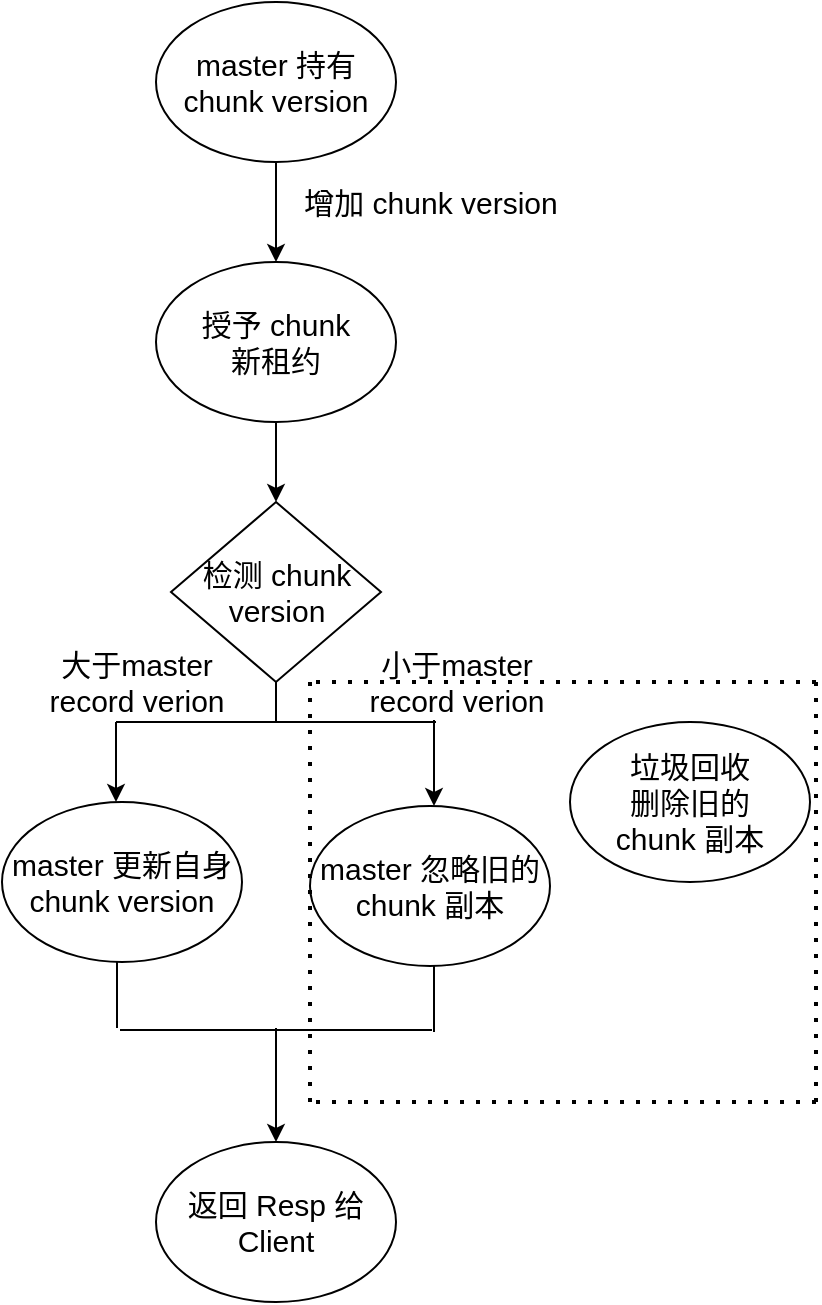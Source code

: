 <mxfile version="13.6.9" type="github">
  <diagram id="XDqysnPsIPxP3DxXyJQr" name="Page-1">
    <mxGraphModel dx="1422" dy="745" grid="1" gridSize="10" guides="1" tooltips="1" connect="1" arrows="1" fold="1" page="1" pageScale="1" pageWidth="827" pageHeight="1169" math="0" shadow="0">
      <root>
        <mxCell id="0" />
        <mxCell id="1" parent="0" />
        <mxCell id="q3ZPz475CJZGtmEZzmSi-3" value="" style="edgeStyle=orthogonalEdgeStyle;rounded=0;orthogonalLoop=1;jettySize=auto;html=1;" edge="1" parent="1" source="q3ZPz475CJZGtmEZzmSi-1" target="q3ZPz475CJZGtmEZzmSi-2">
          <mxGeometry relative="1" as="geometry" />
        </mxCell>
        <mxCell id="q3ZPz475CJZGtmEZzmSi-1" value="&lt;font style=&quot;font-size: 15px&quot;&gt;master 持有&lt;br&gt;chunk version&lt;/font&gt;" style="ellipse;whiteSpace=wrap;html=1;" vertex="1" parent="1">
          <mxGeometry x="140" y="50" width="120" height="80" as="geometry" />
        </mxCell>
        <mxCell id="q3ZPz475CJZGtmEZzmSi-9" value="" style="edgeStyle=orthogonalEdgeStyle;rounded=0;orthogonalLoop=1;jettySize=auto;html=1;" edge="1" parent="1" source="q3ZPz475CJZGtmEZzmSi-2" target="q3ZPz475CJZGtmEZzmSi-8">
          <mxGeometry relative="1" as="geometry" />
        </mxCell>
        <mxCell id="q3ZPz475CJZGtmEZzmSi-2" value="&lt;font style=&quot;font-size: 15px&quot;&gt;授予 chunk&lt;br&gt;新租约&lt;/font&gt;" style="ellipse;whiteSpace=wrap;html=1;" vertex="1" parent="1">
          <mxGeometry x="140" y="180" width="120" height="80" as="geometry" />
        </mxCell>
        <mxCell id="q3ZPz475CJZGtmEZzmSi-4" value="&lt;font style=&quot;font-size: 15px&quot;&gt;增加 chunk version&lt;/font&gt;" style="text;html=1;align=center;verticalAlign=middle;resizable=0;points=[];autosize=1;" vertex="1" parent="1">
          <mxGeometry x="207" y="140" width="140" height="20" as="geometry" />
        </mxCell>
        <mxCell id="q3ZPz475CJZGtmEZzmSi-8" value="&lt;font style=&quot;font-size: 15px&quot;&gt;检测 chunk&lt;br&gt;version&lt;/font&gt;" style="rhombus;whiteSpace=wrap;html=1;" vertex="1" parent="1">
          <mxGeometry x="147.5" y="300" width="105" height="90" as="geometry" />
        </mxCell>
        <mxCell id="q3ZPz475CJZGtmEZzmSi-10" value="&lt;font style=&quot;font-size: 15px&quot;&gt;master 更新自身 chunk version&lt;/font&gt;" style="ellipse;whiteSpace=wrap;html=1;" vertex="1" parent="1">
          <mxGeometry x="63" y="450" width="120" height="80" as="geometry" />
        </mxCell>
        <mxCell id="q3ZPz475CJZGtmEZzmSi-13" value="&lt;font style=&quot;font-size: 15px&quot;&gt;master 忽略旧的chunk 副本&lt;br&gt;&lt;/font&gt;" style="ellipse;whiteSpace=wrap;html=1;" vertex="1" parent="1">
          <mxGeometry x="217" y="452" width="120" height="80" as="geometry" />
        </mxCell>
        <mxCell id="q3ZPz475CJZGtmEZzmSi-18" value="" style="endArrow=none;html=1;exitX=0.5;exitY=1;exitDx=0;exitDy=0;" edge="1" parent="1" source="q3ZPz475CJZGtmEZzmSi-8">
          <mxGeometry width="50" height="50" relative="1" as="geometry">
            <mxPoint x="390" y="370" as="sourcePoint" />
            <mxPoint x="200" y="410" as="targetPoint" />
          </mxGeometry>
        </mxCell>
        <mxCell id="q3ZPz475CJZGtmEZzmSi-19" value="&lt;font style=&quot;font-size: 15px&quot;&gt;大于master&lt;br&gt;record verion&lt;br&gt;&lt;/font&gt;" style="text;html=1;align=center;verticalAlign=middle;resizable=0;points=[];autosize=1;" vertex="1" parent="1">
          <mxGeometry x="80" y="370" width="100" height="40" as="geometry" />
        </mxCell>
        <mxCell id="q3ZPz475CJZGtmEZzmSi-21" value="&lt;font style=&quot;font-size: 15px&quot;&gt;小于master&lt;br&gt;record verion&lt;br&gt;&lt;/font&gt;" style="text;html=1;align=center;verticalAlign=middle;resizable=0;points=[];autosize=1;" vertex="1" parent="1">
          <mxGeometry x="240" y="370" width="100" height="40" as="geometry" />
        </mxCell>
        <mxCell id="q3ZPz475CJZGtmEZzmSi-23" value="" style="endArrow=none;html=1;exitX=0.5;exitY=1;exitDx=0;exitDy=0;" edge="1" parent="1">
          <mxGeometry width="50" height="50" relative="1" as="geometry">
            <mxPoint x="279" y="532" as="sourcePoint" />
            <mxPoint x="279" y="565" as="targetPoint" />
          </mxGeometry>
        </mxCell>
        <mxCell id="q3ZPz475CJZGtmEZzmSi-24" value="" style="endArrow=none;html=1;exitX=0.5;exitY=1;exitDx=0;exitDy=0;" edge="1" parent="1">
          <mxGeometry width="50" height="50" relative="1" as="geometry">
            <mxPoint x="120.5" y="530" as="sourcePoint" />
            <mxPoint x="120.5" y="563" as="targetPoint" />
          </mxGeometry>
        </mxCell>
        <mxCell id="q3ZPz475CJZGtmEZzmSi-25" value="" style="endArrow=none;html=1;" edge="1" parent="1">
          <mxGeometry width="50" height="50" relative="1" as="geometry">
            <mxPoint x="120" y="410" as="sourcePoint" />
            <mxPoint x="280" y="410" as="targetPoint" />
          </mxGeometry>
        </mxCell>
        <mxCell id="q3ZPz475CJZGtmEZzmSi-26" value="" style="endArrow=classic;html=1;" edge="1" parent="1">
          <mxGeometry width="50" height="50" relative="1" as="geometry">
            <mxPoint x="120" y="410" as="sourcePoint" />
            <mxPoint x="120" y="450" as="targetPoint" />
          </mxGeometry>
        </mxCell>
        <mxCell id="q3ZPz475CJZGtmEZzmSi-28" value="" style="endArrow=classic;html=1;entryX=0.5;entryY=0;entryDx=0;entryDy=0;" edge="1" parent="1">
          <mxGeometry width="50" height="50" relative="1" as="geometry">
            <mxPoint x="279" y="409" as="sourcePoint" />
            <mxPoint x="279" y="452.0" as="targetPoint" />
          </mxGeometry>
        </mxCell>
        <mxCell id="q3ZPz475CJZGtmEZzmSi-29" value="" style="endArrow=none;html=1;" edge="1" parent="1">
          <mxGeometry width="50" height="50" relative="1" as="geometry">
            <mxPoint x="122" y="564" as="sourcePoint" />
            <mxPoint x="278" y="564" as="targetPoint" />
          </mxGeometry>
        </mxCell>
        <mxCell id="q3ZPz475CJZGtmEZzmSi-30" value="" style="endArrow=classic;html=1;" edge="1" parent="1">
          <mxGeometry width="50" height="50" relative="1" as="geometry">
            <mxPoint x="200" y="563" as="sourcePoint" />
            <mxPoint x="200" y="620" as="targetPoint" />
          </mxGeometry>
        </mxCell>
        <mxCell id="q3ZPz475CJZGtmEZzmSi-31" value="" style="endArrow=none;dashed=1;html=1;dashPattern=1 3;strokeWidth=2;" edge="1" parent="1">
          <mxGeometry width="50" height="50" relative="1" as="geometry">
            <mxPoint x="217" y="600" as="sourcePoint" />
            <mxPoint x="217" y="390" as="targetPoint" />
          </mxGeometry>
        </mxCell>
        <mxCell id="q3ZPz475CJZGtmEZzmSi-32" value="" style="endArrow=none;dashed=1;html=1;dashPattern=1 3;strokeWidth=2;" edge="1" parent="1">
          <mxGeometry width="50" height="50" relative="1" as="geometry">
            <mxPoint x="220" y="390" as="sourcePoint" />
            <mxPoint x="470" y="390" as="targetPoint" />
          </mxGeometry>
        </mxCell>
        <mxCell id="q3ZPz475CJZGtmEZzmSi-33" value="" style="endArrow=none;dashed=1;html=1;dashPattern=1 3;strokeWidth=2;" edge="1" parent="1">
          <mxGeometry width="50" height="50" relative="1" as="geometry">
            <mxPoint x="220" y="600" as="sourcePoint" />
            <mxPoint x="470" y="600" as="targetPoint" />
          </mxGeometry>
        </mxCell>
        <mxCell id="q3ZPz475CJZGtmEZzmSi-34" value="" style="endArrow=none;dashed=1;html=1;dashPattern=1 3;strokeWidth=2;" edge="1" parent="1">
          <mxGeometry width="50" height="50" relative="1" as="geometry">
            <mxPoint x="470" y="600" as="sourcePoint" />
            <mxPoint x="470" y="390" as="targetPoint" />
          </mxGeometry>
        </mxCell>
        <mxCell id="q3ZPz475CJZGtmEZzmSi-35" value="&lt;font style=&quot;font-size: 15px&quot;&gt;垃圾回收&lt;br&gt;删除旧的 &lt;br&gt;chunk 副本&lt;br&gt;&lt;/font&gt;" style="ellipse;whiteSpace=wrap;html=1;" vertex="1" parent="1">
          <mxGeometry x="347" y="410" width="120" height="80" as="geometry" />
        </mxCell>
        <mxCell id="q3ZPz475CJZGtmEZzmSi-36" value="&lt;font style=&quot;font-size: 15px&quot;&gt;返回 Resp 给 Client&lt;/font&gt;" style="ellipse;whiteSpace=wrap;html=1;" vertex="1" parent="1">
          <mxGeometry x="140" y="620" width="120" height="80" as="geometry" />
        </mxCell>
      </root>
    </mxGraphModel>
  </diagram>
</mxfile>
